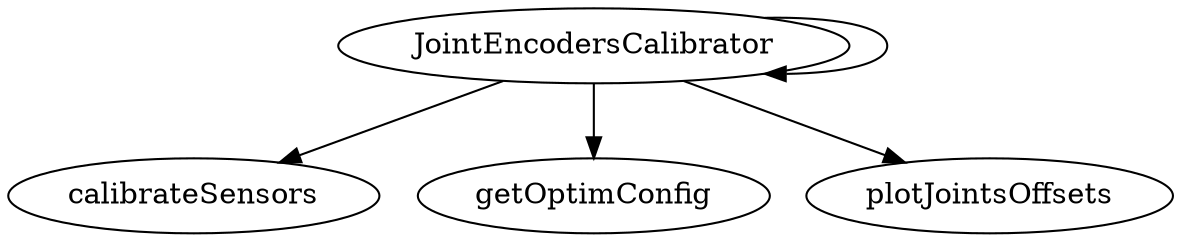 /* Created by mdot for Matlab */
digraph m2html {
  JointEncodersCalibrator -> JointEncodersCalibrator;
  JointEncodersCalibrator -> calibrateSensors;
  JointEncodersCalibrator -> getOptimConfig;
  JointEncodersCalibrator -> plotJointsOffsets;

  JointEncodersCalibrator [URL="JointEncodersCalibrator.html"];
  calibrateSensors [URL="calibrateSensors.html"];
  getOptimConfig [URL="getOptimConfig.html"];
  plotJointsOffsets [URL="plotJointsOffsets.html"];
}